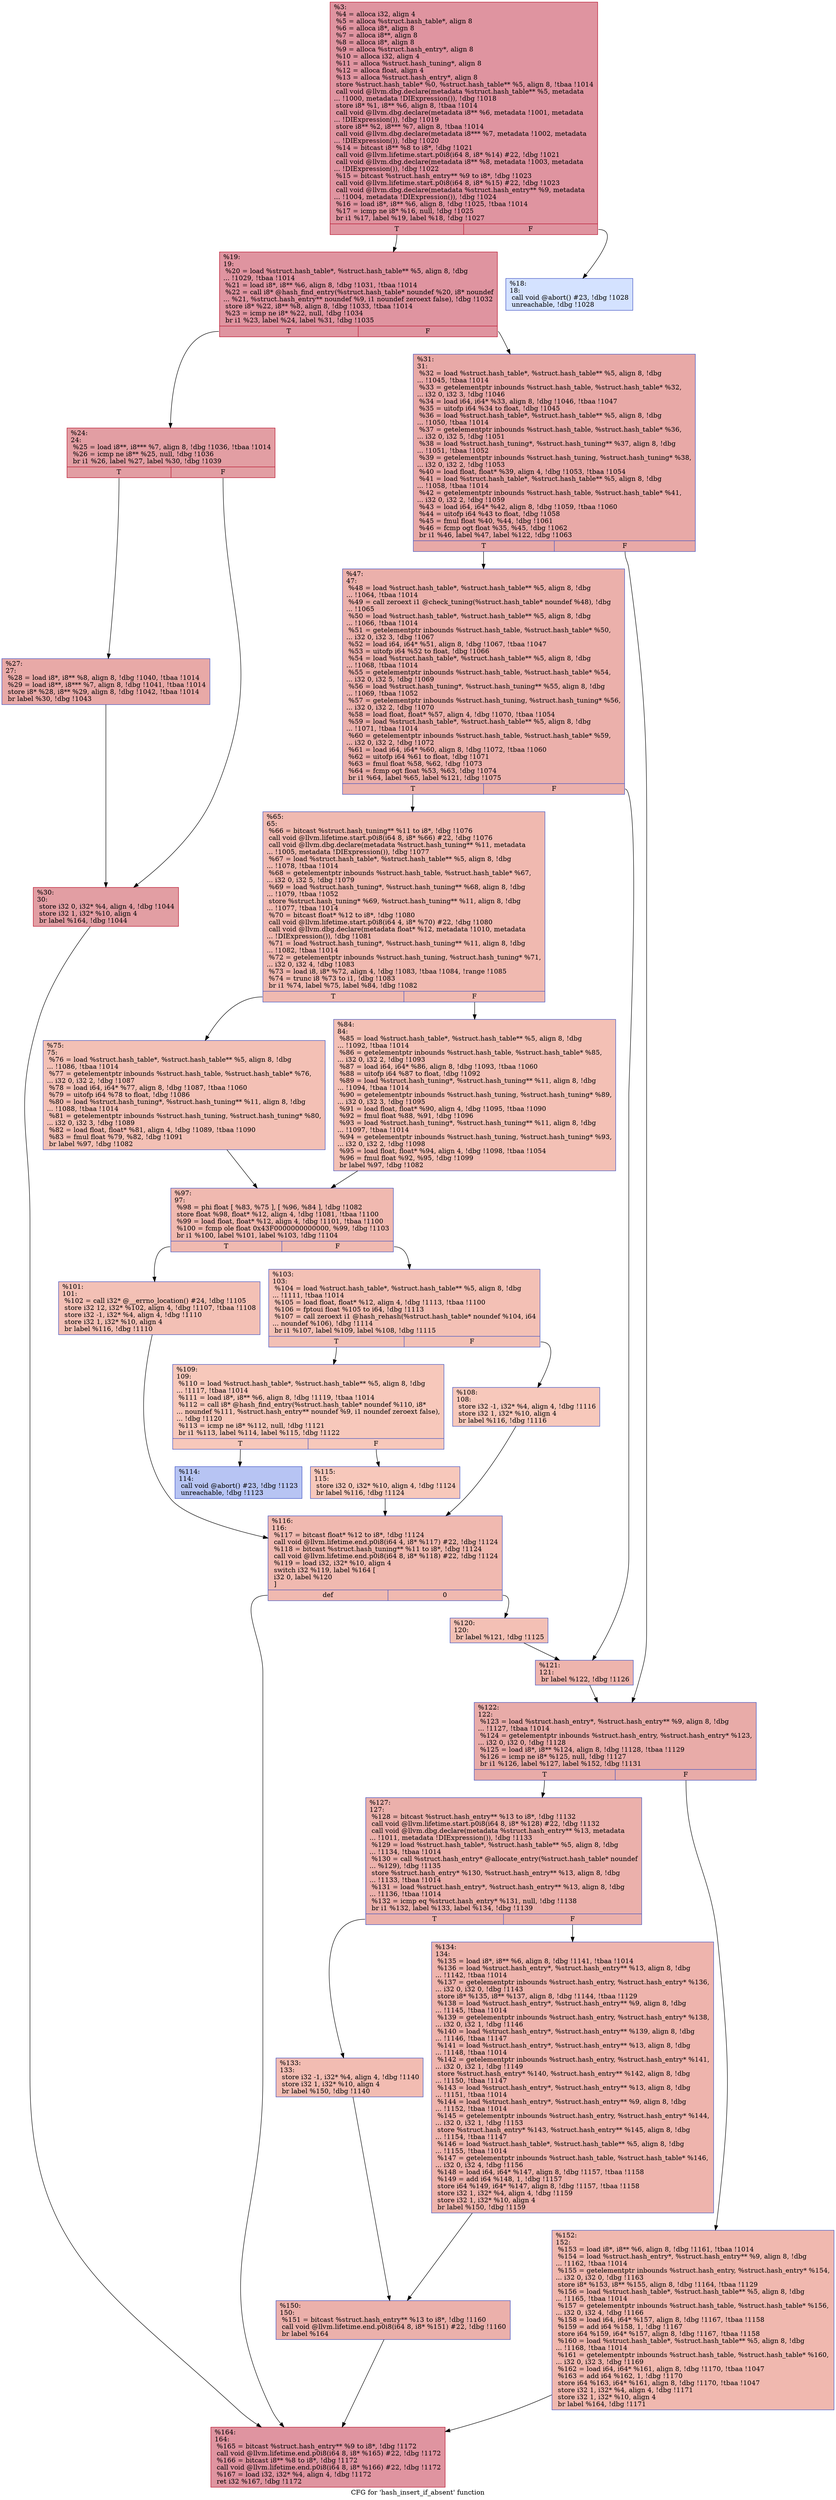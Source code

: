 digraph "CFG for 'hash_insert_if_absent' function" {
	label="CFG for 'hash_insert_if_absent' function";

	Node0x2298060 [shape=record,color="#b70d28ff", style=filled, fillcolor="#b70d2870",label="{%3:\l  %4 = alloca i32, align 4\l  %5 = alloca %struct.hash_table*, align 8\l  %6 = alloca i8*, align 8\l  %7 = alloca i8**, align 8\l  %8 = alloca i8*, align 8\l  %9 = alloca %struct.hash_entry*, align 8\l  %10 = alloca i32, align 4\l  %11 = alloca %struct.hash_tuning*, align 8\l  %12 = alloca float, align 4\l  %13 = alloca %struct.hash_entry*, align 8\l  store %struct.hash_table* %0, %struct.hash_table** %5, align 8, !tbaa !1014\l  call void @llvm.dbg.declare(metadata %struct.hash_table** %5, metadata\l... !1000, metadata !DIExpression()), !dbg !1018\l  store i8* %1, i8** %6, align 8, !tbaa !1014\l  call void @llvm.dbg.declare(metadata i8** %6, metadata !1001, metadata\l... !DIExpression()), !dbg !1019\l  store i8** %2, i8*** %7, align 8, !tbaa !1014\l  call void @llvm.dbg.declare(metadata i8*** %7, metadata !1002, metadata\l... !DIExpression()), !dbg !1020\l  %14 = bitcast i8** %8 to i8*, !dbg !1021\l  call void @llvm.lifetime.start.p0i8(i64 8, i8* %14) #22, !dbg !1021\l  call void @llvm.dbg.declare(metadata i8** %8, metadata !1003, metadata\l... !DIExpression()), !dbg !1022\l  %15 = bitcast %struct.hash_entry** %9 to i8*, !dbg !1023\l  call void @llvm.lifetime.start.p0i8(i64 8, i8* %15) #22, !dbg !1023\l  call void @llvm.dbg.declare(metadata %struct.hash_entry** %9, metadata\l... !1004, metadata !DIExpression()), !dbg !1024\l  %16 = load i8*, i8** %6, align 8, !dbg !1025, !tbaa !1014\l  %17 = icmp ne i8* %16, null, !dbg !1025\l  br i1 %17, label %19, label %18, !dbg !1027\l|{<s0>T|<s1>F}}"];
	Node0x2298060:s0 -> Node0x2299ac0;
	Node0x2298060:s1 -> Node0x2299a70;
	Node0x2299a70 [shape=record,color="#3d50c3ff", style=filled, fillcolor="#9ebeff70",label="{%18:\l18:                                               \l  call void @abort() #23, !dbg !1028\l  unreachable, !dbg !1028\l}"];
	Node0x2299ac0 [shape=record,color="#b70d28ff", style=filled, fillcolor="#b70d2870",label="{%19:\l19:                                               \l  %20 = load %struct.hash_table*, %struct.hash_table** %5, align 8, !dbg\l... !1029, !tbaa !1014\l  %21 = load i8*, i8** %6, align 8, !dbg !1031, !tbaa !1014\l  %22 = call i8* @hash_find_entry(%struct.hash_table* noundef %20, i8* noundef\l... %21, %struct.hash_entry** noundef %9, i1 noundef zeroext false), !dbg !1032\l  store i8* %22, i8** %8, align 8, !dbg !1033, !tbaa !1014\l  %23 = icmp ne i8* %22, null, !dbg !1034\l  br i1 %23, label %24, label %31, !dbg !1035\l|{<s0>T|<s1>F}}"];
	Node0x2299ac0:s0 -> Node0x2299b10;
	Node0x2299ac0:s1 -> Node0x2299c00;
	Node0x2299b10 [shape=record,color="#b70d28ff", style=filled, fillcolor="#be242e70",label="{%24:\l24:                                               \l  %25 = load i8**, i8*** %7, align 8, !dbg !1036, !tbaa !1014\l  %26 = icmp ne i8** %25, null, !dbg !1036\l  br i1 %26, label %27, label %30, !dbg !1039\l|{<s0>T|<s1>F}}"];
	Node0x2299b10:s0 -> Node0x2299b60;
	Node0x2299b10:s1 -> Node0x2299bb0;
	Node0x2299b60 [shape=record,color="#3d50c3ff", style=filled, fillcolor="#ca3b3770",label="{%27:\l27:                                               \l  %28 = load i8*, i8** %8, align 8, !dbg !1040, !tbaa !1014\l  %29 = load i8**, i8*** %7, align 8, !dbg !1041, !tbaa !1014\l  store i8* %28, i8** %29, align 8, !dbg !1042, !tbaa !1014\l  br label %30, !dbg !1043\l}"];
	Node0x2299b60 -> Node0x2299bb0;
	Node0x2299bb0 [shape=record,color="#b70d28ff", style=filled, fillcolor="#be242e70",label="{%30:\l30:                                               \l  store i32 0, i32* %4, align 4, !dbg !1044\l  store i32 1, i32* %10, align 4\l  br label %164, !dbg !1044\l}"];
	Node0x2299bb0 -> Node0x229a290;
	Node0x2299c00 [shape=record,color="#3d50c3ff", style=filled, fillcolor="#ca3b3770",label="{%31:\l31:                                               \l  %32 = load %struct.hash_table*, %struct.hash_table** %5, align 8, !dbg\l... !1045, !tbaa !1014\l  %33 = getelementptr inbounds %struct.hash_table, %struct.hash_table* %32,\l... i32 0, i32 3, !dbg !1046\l  %34 = load i64, i64* %33, align 8, !dbg !1046, !tbaa !1047\l  %35 = uitofp i64 %34 to float, !dbg !1045\l  %36 = load %struct.hash_table*, %struct.hash_table** %5, align 8, !dbg\l... !1050, !tbaa !1014\l  %37 = getelementptr inbounds %struct.hash_table, %struct.hash_table* %36,\l... i32 0, i32 5, !dbg !1051\l  %38 = load %struct.hash_tuning*, %struct.hash_tuning** %37, align 8, !dbg\l... !1051, !tbaa !1052\l  %39 = getelementptr inbounds %struct.hash_tuning, %struct.hash_tuning* %38,\l... i32 0, i32 2, !dbg !1053\l  %40 = load float, float* %39, align 4, !dbg !1053, !tbaa !1054\l  %41 = load %struct.hash_table*, %struct.hash_table** %5, align 8, !dbg\l... !1058, !tbaa !1014\l  %42 = getelementptr inbounds %struct.hash_table, %struct.hash_table* %41,\l... i32 0, i32 2, !dbg !1059\l  %43 = load i64, i64* %42, align 8, !dbg !1059, !tbaa !1060\l  %44 = uitofp i64 %43 to float, !dbg !1058\l  %45 = fmul float %40, %44, !dbg !1061\l  %46 = fcmp ogt float %35, %45, !dbg !1062\l  br i1 %46, label %47, label %122, !dbg !1063\l|{<s0>T|<s1>F}}"];
	Node0x2299c00:s0 -> Node0x2299c50;
	Node0x2299c00:s1 -> Node0x229a0b0;
	Node0x2299c50 [shape=record,color="#3d50c3ff", style=filled, fillcolor="#d24b4070",label="{%47:\l47:                                               \l  %48 = load %struct.hash_table*, %struct.hash_table** %5, align 8, !dbg\l... !1064, !tbaa !1014\l  %49 = call zeroext i1 @check_tuning(%struct.hash_table* noundef %48), !dbg\l... !1065\l  %50 = load %struct.hash_table*, %struct.hash_table** %5, align 8, !dbg\l... !1066, !tbaa !1014\l  %51 = getelementptr inbounds %struct.hash_table, %struct.hash_table* %50,\l... i32 0, i32 3, !dbg !1067\l  %52 = load i64, i64* %51, align 8, !dbg !1067, !tbaa !1047\l  %53 = uitofp i64 %52 to float, !dbg !1066\l  %54 = load %struct.hash_table*, %struct.hash_table** %5, align 8, !dbg\l... !1068, !tbaa !1014\l  %55 = getelementptr inbounds %struct.hash_table, %struct.hash_table* %54,\l... i32 0, i32 5, !dbg !1069\l  %56 = load %struct.hash_tuning*, %struct.hash_tuning** %55, align 8, !dbg\l... !1069, !tbaa !1052\l  %57 = getelementptr inbounds %struct.hash_tuning, %struct.hash_tuning* %56,\l... i32 0, i32 2, !dbg !1070\l  %58 = load float, float* %57, align 4, !dbg !1070, !tbaa !1054\l  %59 = load %struct.hash_table*, %struct.hash_table** %5, align 8, !dbg\l... !1071, !tbaa !1014\l  %60 = getelementptr inbounds %struct.hash_table, %struct.hash_table* %59,\l... i32 0, i32 2, !dbg !1072\l  %61 = load i64, i64* %60, align 8, !dbg !1072, !tbaa !1060\l  %62 = uitofp i64 %61 to float, !dbg !1071\l  %63 = fmul float %58, %62, !dbg !1073\l  %64 = fcmp ogt float %53, %63, !dbg !1074\l  br i1 %64, label %65, label %121, !dbg !1075\l|{<s0>T|<s1>F}}"];
	Node0x2299c50:s0 -> Node0x2299ca0;
	Node0x2299c50:s1 -> Node0x229a060;
	Node0x2299ca0 [shape=record,color="#3d50c3ff", style=filled, fillcolor="#de614d70",label="{%65:\l65:                                               \l  %66 = bitcast %struct.hash_tuning** %11 to i8*, !dbg !1076\l  call void @llvm.lifetime.start.p0i8(i64 8, i8* %66) #22, !dbg !1076\l  call void @llvm.dbg.declare(metadata %struct.hash_tuning** %11, metadata\l... !1005, metadata !DIExpression()), !dbg !1077\l  %67 = load %struct.hash_table*, %struct.hash_table** %5, align 8, !dbg\l... !1078, !tbaa !1014\l  %68 = getelementptr inbounds %struct.hash_table, %struct.hash_table* %67,\l... i32 0, i32 5, !dbg !1079\l  %69 = load %struct.hash_tuning*, %struct.hash_tuning** %68, align 8, !dbg\l... !1079, !tbaa !1052\l  store %struct.hash_tuning* %69, %struct.hash_tuning** %11, align 8, !dbg\l... !1077, !tbaa !1014\l  %70 = bitcast float* %12 to i8*, !dbg !1080\l  call void @llvm.lifetime.start.p0i8(i64 4, i8* %70) #22, !dbg !1080\l  call void @llvm.dbg.declare(metadata float* %12, metadata !1010, metadata\l... !DIExpression()), !dbg !1081\l  %71 = load %struct.hash_tuning*, %struct.hash_tuning** %11, align 8, !dbg\l... !1082, !tbaa !1014\l  %72 = getelementptr inbounds %struct.hash_tuning, %struct.hash_tuning* %71,\l... i32 0, i32 4, !dbg !1083\l  %73 = load i8, i8* %72, align 4, !dbg !1083, !tbaa !1084, !range !1085\l  %74 = trunc i8 %73 to i1, !dbg !1083\l  br i1 %74, label %75, label %84, !dbg !1082\l|{<s0>T|<s1>F}}"];
	Node0x2299ca0:s0 -> Node0x2299cf0;
	Node0x2299ca0:s1 -> Node0x2299d40;
	Node0x2299cf0 [shape=record,color="#3d50c3ff", style=filled, fillcolor="#e5705870",label="{%75:\l75:                                               \l  %76 = load %struct.hash_table*, %struct.hash_table** %5, align 8, !dbg\l... !1086, !tbaa !1014\l  %77 = getelementptr inbounds %struct.hash_table, %struct.hash_table* %76,\l... i32 0, i32 2, !dbg !1087\l  %78 = load i64, i64* %77, align 8, !dbg !1087, !tbaa !1060\l  %79 = uitofp i64 %78 to float, !dbg !1086\l  %80 = load %struct.hash_tuning*, %struct.hash_tuning** %11, align 8, !dbg\l... !1088, !tbaa !1014\l  %81 = getelementptr inbounds %struct.hash_tuning, %struct.hash_tuning* %80,\l... i32 0, i32 3, !dbg !1089\l  %82 = load float, float* %81, align 4, !dbg !1089, !tbaa !1090\l  %83 = fmul float %79, %82, !dbg !1091\l  br label %97, !dbg !1082\l}"];
	Node0x2299cf0 -> Node0x2299d90;
	Node0x2299d40 [shape=record,color="#3d50c3ff", style=filled, fillcolor="#e5705870",label="{%84:\l84:                                               \l  %85 = load %struct.hash_table*, %struct.hash_table** %5, align 8, !dbg\l... !1092, !tbaa !1014\l  %86 = getelementptr inbounds %struct.hash_table, %struct.hash_table* %85,\l... i32 0, i32 2, !dbg !1093\l  %87 = load i64, i64* %86, align 8, !dbg !1093, !tbaa !1060\l  %88 = uitofp i64 %87 to float, !dbg !1092\l  %89 = load %struct.hash_tuning*, %struct.hash_tuning** %11, align 8, !dbg\l... !1094, !tbaa !1014\l  %90 = getelementptr inbounds %struct.hash_tuning, %struct.hash_tuning* %89,\l... i32 0, i32 3, !dbg !1095\l  %91 = load float, float* %90, align 4, !dbg !1095, !tbaa !1090\l  %92 = fmul float %88, %91, !dbg !1096\l  %93 = load %struct.hash_tuning*, %struct.hash_tuning** %11, align 8, !dbg\l... !1097, !tbaa !1014\l  %94 = getelementptr inbounds %struct.hash_tuning, %struct.hash_tuning* %93,\l... i32 0, i32 2, !dbg !1098\l  %95 = load float, float* %94, align 4, !dbg !1098, !tbaa !1054\l  %96 = fmul float %92, %95, !dbg !1099\l  br label %97, !dbg !1082\l}"];
	Node0x2299d40 -> Node0x2299d90;
	Node0x2299d90 [shape=record,color="#3d50c3ff", style=filled, fillcolor="#de614d70",label="{%97:\l97:                                               \l  %98 = phi float [ %83, %75 ], [ %96, %84 ], !dbg !1082\l  store float %98, float* %12, align 4, !dbg !1081, !tbaa !1100\l  %99 = load float, float* %12, align 4, !dbg !1101, !tbaa !1100\l  %100 = fcmp ole float 0x43F0000000000000, %99, !dbg !1103\l  br i1 %100, label %101, label %103, !dbg !1104\l|{<s0>T|<s1>F}}"];
	Node0x2299d90:s0 -> Node0x2299de0;
	Node0x2299d90:s1 -> Node0x2299e30;
	Node0x2299de0 [shape=record,color="#3d50c3ff", style=filled, fillcolor="#e5705870",label="{%101:\l101:                                              \l  %102 = call i32* @__errno_location() #24, !dbg !1105\l  store i32 12, i32* %102, align 4, !dbg !1107, !tbaa !1108\l  store i32 -1, i32* %4, align 4, !dbg !1110\l  store i32 1, i32* %10, align 4\l  br label %116, !dbg !1110\l}"];
	Node0x2299de0 -> Node0x2299fc0;
	Node0x2299e30 [shape=record,color="#3d50c3ff", style=filled, fillcolor="#e5705870",label="{%103:\l103:                                              \l  %104 = load %struct.hash_table*, %struct.hash_table** %5, align 8, !dbg\l... !1111, !tbaa !1014\l  %105 = load float, float* %12, align 4, !dbg !1113, !tbaa !1100\l  %106 = fptoui float %105 to i64, !dbg !1113\l  %107 = call zeroext i1 @hash_rehash(%struct.hash_table* noundef %104, i64\l... noundef %106), !dbg !1114\l  br i1 %107, label %109, label %108, !dbg !1115\l|{<s0>T|<s1>F}}"];
	Node0x2299e30:s0 -> Node0x2299ed0;
	Node0x2299e30:s1 -> Node0x2299e80;
	Node0x2299e80 [shape=record,color="#3d50c3ff", style=filled, fillcolor="#ed836670",label="{%108:\l108:                                              \l  store i32 -1, i32* %4, align 4, !dbg !1116\l  store i32 1, i32* %10, align 4\l  br label %116, !dbg !1116\l}"];
	Node0x2299e80 -> Node0x2299fc0;
	Node0x2299ed0 [shape=record,color="#3d50c3ff", style=filled, fillcolor="#ed836670",label="{%109:\l109:                                              \l  %110 = load %struct.hash_table*, %struct.hash_table** %5, align 8, !dbg\l... !1117, !tbaa !1014\l  %111 = load i8*, i8** %6, align 8, !dbg !1119, !tbaa !1014\l  %112 = call i8* @hash_find_entry(%struct.hash_table* noundef %110, i8*\l... noundef %111, %struct.hash_entry** noundef %9, i1 noundef zeroext false),\l... !dbg !1120\l  %113 = icmp ne i8* %112, null, !dbg !1121\l  br i1 %113, label %114, label %115, !dbg !1122\l|{<s0>T|<s1>F}}"];
	Node0x2299ed0:s0 -> Node0x2299f20;
	Node0x2299ed0:s1 -> Node0x2299f70;
	Node0x2299f20 [shape=record,color="#3d50c3ff", style=filled, fillcolor="#5b7ae570",label="{%114:\l114:                                              \l  call void @abort() #23, !dbg !1123\l  unreachable, !dbg !1123\l}"];
	Node0x2299f70 [shape=record,color="#3d50c3ff", style=filled, fillcolor="#ed836670",label="{%115:\l115:                                              \l  store i32 0, i32* %10, align 4, !dbg !1124\l  br label %116, !dbg !1124\l}"];
	Node0x2299f70 -> Node0x2299fc0;
	Node0x2299fc0 [shape=record,color="#3d50c3ff", style=filled, fillcolor="#de614d70",label="{%116:\l116:                                              \l  %117 = bitcast float* %12 to i8*, !dbg !1124\l  call void @llvm.lifetime.end.p0i8(i64 4, i8* %117) #22, !dbg !1124\l  %118 = bitcast %struct.hash_tuning** %11 to i8*, !dbg !1124\l  call void @llvm.lifetime.end.p0i8(i64 8, i8* %118) #22, !dbg !1124\l  %119 = load i32, i32* %10, align 4\l  switch i32 %119, label %164 [\l    i32 0, label %120\l  ]\l|{<s0>def|<s1>0}}"];
	Node0x2299fc0:s0 -> Node0x229a290;
	Node0x2299fc0:s1 -> Node0x229a010;
	Node0x229a010 [shape=record,color="#3d50c3ff", style=filled, fillcolor="#e5705870",label="{%120:\l120:                                              \l  br label %121, !dbg !1125\l}"];
	Node0x229a010 -> Node0x229a060;
	Node0x229a060 [shape=record,color="#3d50c3ff", style=filled, fillcolor="#d8564670",label="{%121:\l121:                                              \l  br label %122, !dbg !1126\l}"];
	Node0x229a060 -> Node0x229a0b0;
	Node0x229a0b0 [shape=record,color="#3d50c3ff", style=filled, fillcolor="#cc403a70",label="{%122:\l122:                                              \l  %123 = load %struct.hash_entry*, %struct.hash_entry** %9, align 8, !dbg\l... !1127, !tbaa !1014\l  %124 = getelementptr inbounds %struct.hash_entry, %struct.hash_entry* %123,\l... i32 0, i32 0, !dbg !1128\l  %125 = load i8*, i8** %124, align 8, !dbg !1128, !tbaa !1129\l  %126 = icmp ne i8* %125, null, !dbg !1127\l  br i1 %126, label %127, label %152, !dbg !1131\l|{<s0>T|<s1>F}}"];
	Node0x229a0b0:s0 -> Node0x229a100;
	Node0x229a0b0:s1 -> Node0x229a240;
	Node0x229a100 [shape=record,color="#3d50c3ff", style=filled, fillcolor="#d24b4070",label="{%127:\l127:                                              \l  %128 = bitcast %struct.hash_entry** %13 to i8*, !dbg !1132\l  call void @llvm.lifetime.start.p0i8(i64 8, i8* %128) #22, !dbg !1132\l  call void @llvm.dbg.declare(metadata %struct.hash_entry** %13, metadata\l... !1011, metadata !DIExpression()), !dbg !1133\l  %129 = load %struct.hash_table*, %struct.hash_table** %5, align 8, !dbg\l... !1134, !tbaa !1014\l  %130 = call %struct.hash_entry* @allocate_entry(%struct.hash_table* noundef\l... %129), !dbg !1135\l  store %struct.hash_entry* %130, %struct.hash_entry** %13, align 8, !dbg\l... !1133, !tbaa !1014\l  %131 = load %struct.hash_entry*, %struct.hash_entry** %13, align 8, !dbg\l... !1136, !tbaa !1014\l  %132 = icmp eq %struct.hash_entry* %131, null, !dbg !1138\l  br i1 %132, label %133, label %134, !dbg !1139\l|{<s0>T|<s1>F}}"];
	Node0x229a100:s0 -> Node0x229a150;
	Node0x229a100:s1 -> Node0x229a1a0;
	Node0x229a150 [shape=record,color="#3d50c3ff", style=filled, fillcolor="#e1675170",label="{%133:\l133:                                              \l  store i32 -1, i32* %4, align 4, !dbg !1140\l  store i32 1, i32* %10, align 4\l  br label %150, !dbg !1140\l}"];
	Node0x229a150 -> Node0x229a1f0;
	Node0x229a1a0 [shape=record,color="#3d50c3ff", style=filled, fillcolor="#d8564670",label="{%134:\l134:                                              \l  %135 = load i8*, i8** %6, align 8, !dbg !1141, !tbaa !1014\l  %136 = load %struct.hash_entry*, %struct.hash_entry** %13, align 8, !dbg\l... !1142, !tbaa !1014\l  %137 = getelementptr inbounds %struct.hash_entry, %struct.hash_entry* %136,\l... i32 0, i32 0, !dbg !1143\l  store i8* %135, i8** %137, align 8, !dbg !1144, !tbaa !1129\l  %138 = load %struct.hash_entry*, %struct.hash_entry** %9, align 8, !dbg\l... !1145, !tbaa !1014\l  %139 = getelementptr inbounds %struct.hash_entry, %struct.hash_entry* %138,\l... i32 0, i32 1, !dbg !1146\l  %140 = load %struct.hash_entry*, %struct.hash_entry** %139, align 8, !dbg\l... !1146, !tbaa !1147\l  %141 = load %struct.hash_entry*, %struct.hash_entry** %13, align 8, !dbg\l... !1148, !tbaa !1014\l  %142 = getelementptr inbounds %struct.hash_entry, %struct.hash_entry* %141,\l... i32 0, i32 1, !dbg !1149\l  store %struct.hash_entry* %140, %struct.hash_entry** %142, align 8, !dbg\l... !1150, !tbaa !1147\l  %143 = load %struct.hash_entry*, %struct.hash_entry** %13, align 8, !dbg\l... !1151, !tbaa !1014\l  %144 = load %struct.hash_entry*, %struct.hash_entry** %9, align 8, !dbg\l... !1152, !tbaa !1014\l  %145 = getelementptr inbounds %struct.hash_entry, %struct.hash_entry* %144,\l... i32 0, i32 1, !dbg !1153\l  store %struct.hash_entry* %143, %struct.hash_entry** %145, align 8, !dbg\l... !1154, !tbaa !1147\l  %146 = load %struct.hash_table*, %struct.hash_table** %5, align 8, !dbg\l... !1155, !tbaa !1014\l  %147 = getelementptr inbounds %struct.hash_table, %struct.hash_table* %146,\l... i32 0, i32 4, !dbg !1156\l  %148 = load i64, i64* %147, align 8, !dbg !1157, !tbaa !1158\l  %149 = add i64 %148, 1, !dbg !1157\l  store i64 %149, i64* %147, align 8, !dbg !1157, !tbaa !1158\l  store i32 1, i32* %4, align 4, !dbg !1159\l  store i32 1, i32* %10, align 4\l  br label %150, !dbg !1159\l}"];
	Node0x229a1a0 -> Node0x229a1f0;
	Node0x229a1f0 [shape=record,color="#3d50c3ff", style=filled, fillcolor="#d24b4070",label="{%150:\l150:                                              \l  %151 = bitcast %struct.hash_entry** %13 to i8*, !dbg !1160\l  call void @llvm.lifetime.end.p0i8(i64 8, i8* %151) #22, !dbg !1160\l  br label %164\l}"];
	Node0x229a1f0 -> Node0x229a290;
	Node0x229a240 [shape=record,color="#3d50c3ff", style=filled, fillcolor="#dc5d4a70",label="{%152:\l152:                                              \l  %153 = load i8*, i8** %6, align 8, !dbg !1161, !tbaa !1014\l  %154 = load %struct.hash_entry*, %struct.hash_entry** %9, align 8, !dbg\l... !1162, !tbaa !1014\l  %155 = getelementptr inbounds %struct.hash_entry, %struct.hash_entry* %154,\l... i32 0, i32 0, !dbg !1163\l  store i8* %153, i8** %155, align 8, !dbg !1164, !tbaa !1129\l  %156 = load %struct.hash_table*, %struct.hash_table** %5, align 8, !dbg\l... !1165, !tbaa !1014\l  %157 = getelementptr inbounds %struct.hash_table, %struct.hash_table* %156,\l... i32 0, i32 4, !dbg !1166\l  %158 = load i64, i64* %157, align 8, !dbg !1167, !tbaa !1158\l  %159 = add i64 %158, 1, !dbg !1167\l  store i64 %159, i64* %157, align 8, !dbg !1167, !tbaa !1158\l  %160 = load %struct.hash_table*, %struct.hash_table** %5, align 8, !dbg\l... !1168, !tbaa !1014\l  %161 = getelementptr inbounds %struct.hash_table, %struct.hash_table* %160,\l... i32 0, i32 3, !dbg !1169\l  %162 = load i64, i64* %161, align 8, !dbg !1170, !tbaa !1047\l  %163 = add i64 %162, 1, !dbg !1170\l  store i64 %163, i64* %161, align 8, !dbg !1170, !tbaa !1047\l  store i32 1, i32* %4, align 4, !dbg !1171\l  store i32 1, i32* %10, align 4\l  br label %164, !dbg !1171\l}"];
	Node0x229a240 -> Node0x229a290;
	Node0x229a290 [shape=record,color="#b70d28ff", style=filled, fillcolor="#b70d2870",label="{%164:\l164:                                              \l  %165 = bitcast %struct.hash_entry** %9 to i8*, !dbg !1172\l  call void @llvm.lifetime.end.p0i8(i64 8, i8* %165) #22, !dbg !1172\l  %166 = bitcast i8** %8 to i8*, !dbg !1172\l  call void @llvm.lifetime.end.p0i8(i64 8, i8* %166) #22, !dbg !1172\l  %167 = load i32, i32* %4, align 4, !dbg !1172\l  ret i32 %167, !dbg !1172\l}"];
}
